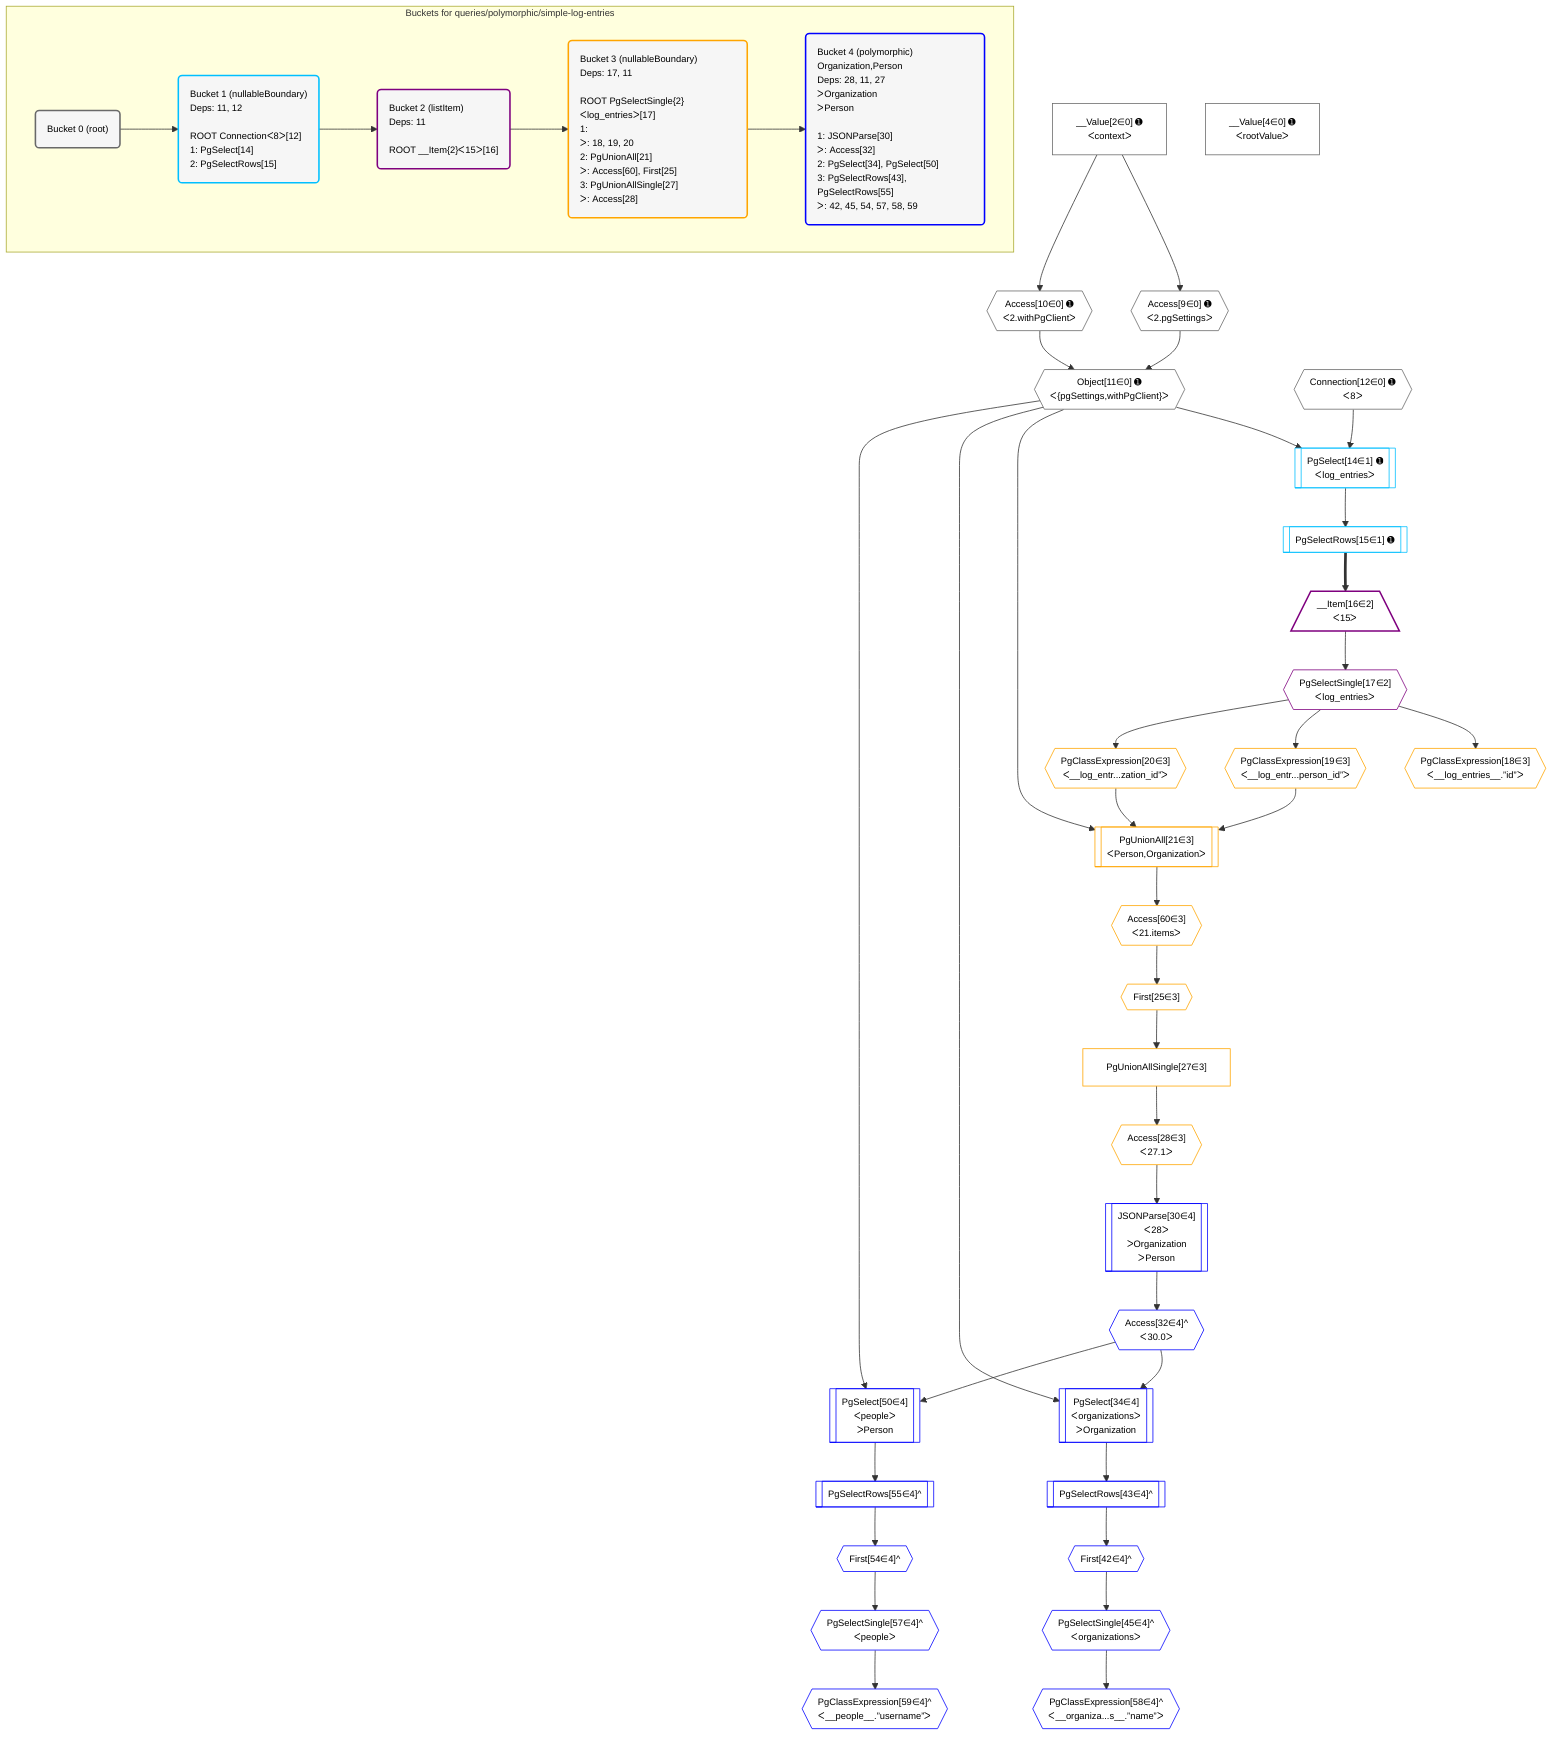 %%{init: {'themeVariables': { 'fontSize': '12px'}}}%%
graph TD
    classDef path fill:#eee,stroke:#000,color:#000
    classDef plan fill:#fff,stroke-width:1px,color:#000
    classDef itemplan fill:#fff,stroke-width:2px,color:#000
    classDef unbatchedplan fill:#dff,stroke-width:1px,color:#000
    classDef sideeffectplan fill:#fcc,stroke-width:2px,color:#000
    classDef bucket fill:#f6f6f6,color:#000,stroke-width:2px,text-align:left

    subgraph "Buckets for queries/polymorphic/simple-log-entries"
    Bucket0("Bucket 0 (root)"):::bucket
    Bucket1("Bucket 1 (nullableBoundary)<br />Deps: 11, 12<br /><br />ROOT Connectionᐸ8ᐳ[12]<br />1: PgSelect[14]<br />2: PgSelectRows[15]"):::bucket
    Bucket2("Bucket 2 (listItem)<br />Deps: 11<br /><br />ROOT __Item{2}ᐸ15ᐳ[16]"):::bucket
    Bucket3("Bucket 3 (nullableBoundary)<br />Deps: 17, 11<br /><br />ROOT PgSelectSingle{2}ᐸlog_entriesᐳ[17]<br />1: <br />ᐳ: 18, 19, 20<br />2: PgUnionAll[21]<br />ᐳ: Access[60], First[25]<br />3: PgUnionAllSingle[27]<br />ᐳ: Access[28]"):::bucket
    Bucket4("Bucket 4 (polymorphic)<br />Organization,Person<br />Deps: 28, 11, 27<br />ᐳOrganization<br />ᐳPerson<br /><br />1: JSONParse[30]<br />ᐳ: Access[32]<br />2: PgSelect[34], PgSelect[50]<br />3: PgSelectRows[43], PgSelectRows[55]<br />ᐳ: 42, 45, 54, 57, 58, 59"):::bucket
    end
    Bucket0 --> Bucket1
    Bucket1 --> Bucket2
    Bucket2 --> Bucket3
    Bucket3 --> Bucket4

    %% plan dependencies
    Object11{{"Object[11∈0] ➊<br />ᐸ{pgSettings,withPgClient}ᐳ"}}:::plan
    Access9{{"Access[9∈0] ➊<br />ᐸ2.pgSettingsᐳ"}}:::plan
    Access10{{"Access[10∈0] ➊<br />ᐸ2.withPgClientᐳ"}}:::plan
    Access9 & Access10 --> Object11
    __Value2["__Value[2∈0] ➊<br />ᐸcontextᐳ"]:::plan
    __Value2 --> Access9
    __Value2 --> Access10
    __Value4["__Value[4∈0] ➊<br />ᐸrootValueᐳ"]:::plan
    Connection12{{"Connection[12∈0] ➊<br />ᐸ8ᐳ"}}:::plan
    PgSelect14[["PgSelect[14∈1] ➊<br />ᐸlog_entriesᐳ"]]:::plan
    Object11 & Connection12 --> PgSelect14
    PgSelectRows15[["PgSelectRows[15∈1] ➊"]]:::plan
    PgSelect14 --> PgSelectRows15
    __Item16[/"__Item[16∈2]<br />ᐸ15ᐳ"\]:::itemplan
    PgSelectRows15 ==> __Item16
    PgSelectSingle17{{"PgSelectSingle[17∈2]<br />ᐸlog_entriesᐳ"}}:::plan
    __Item16 --> PgSelectSingle17
    PgUnionAll21[["PgUnionAll[21∈3]<br />ᐸPerson,Organizationᐳ"]]:::plan
    PgClassExpression19{{"PgClassExpression[19∈3]<br />ᐸ__log_entr...person_id”ᐳ"}}:::plan
    PgClassExpression20{{"PgClassExpression[20∈3]<br />ᐸ__log_entr...zation_id”ᐳ"}}:::plan
    Object11 & PgClassExpression19 & PgClassExpression20 --> PgUnionAll21
    PgClassExpression18{{"PgClassExpression[18∈3]<br />ᐸ__log_entries__.”id”ᐳ"}}:::plan
    PgSelectSingle17 --> PgClassExpression18
    PgSelectSingle17 --> PgClassExpression19
    PgSelectSingle17 --> PgClassExpression20
    First25{{"First[25∈3]"}}:::plan
    Access60{{"Access[60∈3]<br />ᐸ21.itemsᐳ"}}:::plan
    Access60 --> First25
    PgUnionAllSingle27["PgUnionAllSingle[27∈3]"]:::plan
    First25 --> PgUnionAllSingle27
    Access28{{"Access[28∈3]<br />ᐸ27.1ᐳ"}}:::plan
    PgUnionAllSingle27 --> Access28
    PgUnionAll21 --> Access60
    PgSelect34[["PgSelect[34∈4]<br />ᐸorganizationsᐳ<br />ᐳOrganization"]]:::plan
    Access32{{"Access[32∈4]^<br />ᐸ30.0ᐳ"}}:::plan
    Object11 & Access32 --> PgSelect34
    PgSelect50[["PgSelect[50∈4]<br />ᐸpeopleᐳ<br />ᐳPerson"]]:::plan
    Object11 & Access32 --> PgSelect50
    JSONParse30[["JSONParse[30∈4]<br />ᐸ28ᐳ<br />ᐳOrganization<br />ᐳPerson"]]:::plan
    Access28 --> JSONParse30
    JSONParse30 --> Access32
    First42{{"First[42∈4]^"}}:::plan
    PgSelectRows43[["PgSelectRows[43∈4]^"]]:::plan
    PgSelectRows43 --> First42
    PgSelect34 --> PgSelectRows43
    PgSelectSingle45{{"PgSelectSingle[45∈4]^<br />ᐸorganizationsᐳ"}}:::plan
    First42 --> PgSelectSingle45
    First54{{"First[54∈4]^"}}:::plan
    PgSelectRows55[["PgSelectRows[55∈4]^"]]:::plan
    PgSelectRows55 --> First54
    PgSelect50 --> PgSelectRows55
    PgSelectSingle57{{"PgSelectSingle[57∈4]^<br />ᐸpeopleᐳ"}}:::plan
    First54 --> PgSelectSingle57
    PgClassExpression58{{"PgClassExpression[58∈4]^<br />ᐸ__organiza...s__.”name”ᐳ"}}:::plan
    PgSelectSingle45 --> PgClassExpression58
    PgClassExpression59{{"PgClassExpression[59∈4]^<br />ᐸ__people__.”username”ᐳ"}}:::plan
    PgSelectSingle57 --> PgClassExpression59

    %% define steps
    classDef bucket0 stroke:#696969
    class Bucket0,__Value2,__Value4,Access9,Access10,Object11,Connection12 bucket0
    classDef bucket1 stroke:#00bfff
    class Bucket1,PgSelect14,PgSelectRows15 bucket1
    classDef bucket2 stroke:#7f007f
    class Bucket2,__Item16,PgSelectSingle17 bucket2
    classDef bucket3 stroke:#ffa500
    class Bucket3,PgClassExpression18,PgClassExpression19,PgClassExpression20,PgUnionAll21,First25,PgUnionAllSingle27,Access28,Access60 bucket3
    classDef bucket4 stroke:#0000ff
    class Bucket4,JSONParse30,Access32,PgSelect34,First42,PgSelectRows43,PgSelectSingle45,PgSelect50,First54,PgSelectRows55,PgSelectSingle57,PgClassExpression58,PgClassExpression59 bucket4